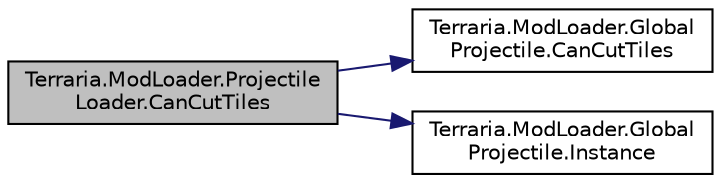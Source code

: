 digraph "Terraria.ModLoader.ProjectileLoader.CanCutTiles"
{
  edge [fontname="Helvetica",fontsize="10",labelfontname="Helvetica",labelfontsize="10"];
  node [fontname="Helvetica",fontsize="10",shape=record];
  rankdir="LR";
  Node6 [label="Terraria.ModLoader.Projectile\lLoader.CanCutTiles",height=0.2,width=0.4,color="black", fillcolor="grey75", style="filled", fontcolor="black"];
  Node6 -> Node7 [color="midnightblue",fontsize="10",style="solid",fontname="Helvetica"];
  Node7 [label="Terraria.ModLoader.Global\lProjectile.CanCutTiles",height=0.2,width=0.4,color="black", fillcolor="white", style="filled",URL="$class_terraria_1_1_mod_loader_1_1_global_projectile.html#afacf204701db83572e229346d2a49500",tooltip="Return true or false to specify if the projectile can cut tiles, like vines. Return null for vanilla ..."];
  Node6 -> Node8 [color="midnightblue",fontsize="10",style="solid",fontname="Helvetica"];
  Node8 [label="Terraria.ModLoader.Global\lProjectile.Instance",height=0.2,width=0.4,color="black", fillcolor="white", style="filled",URL="$class_terraria_1_1_mod_loader_1_1_global_projectile.html#ac385423894e4a48e74b7a185095d4212"];
}
